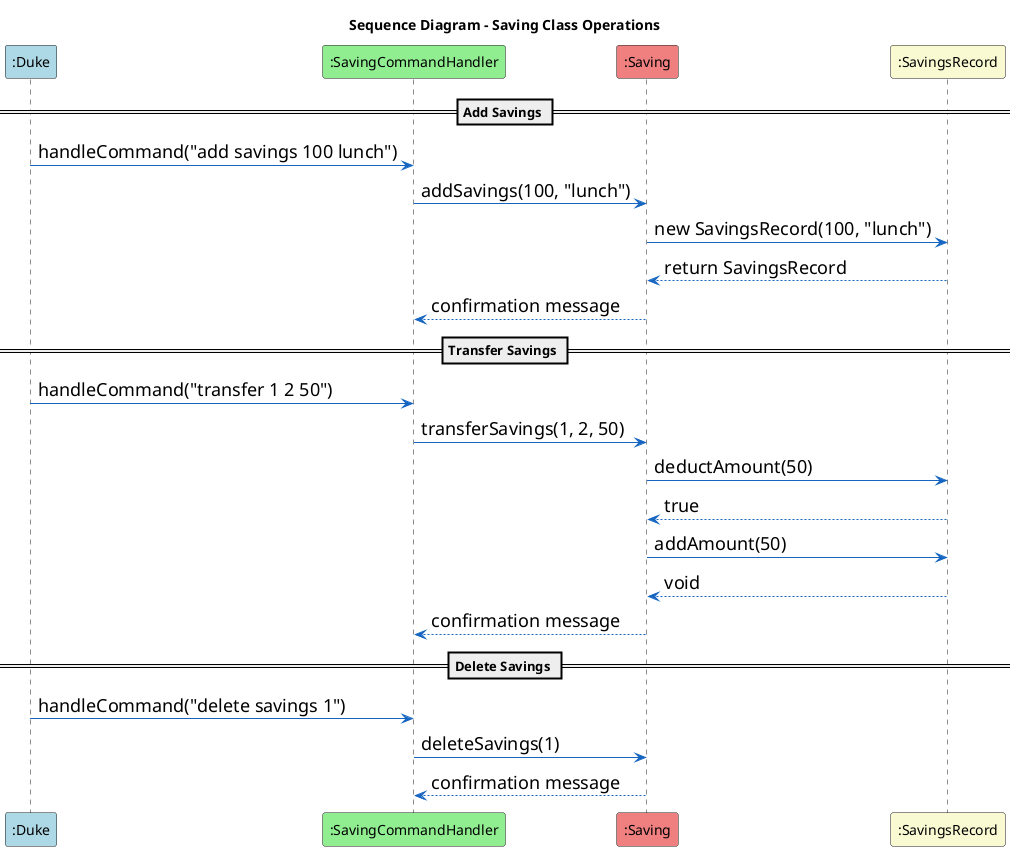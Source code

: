 @startuml
title Sequence Diagram - Saving Class Operations

' Custom Styles
skinparam classAttributeIconSize 0
skinparam classFontStyle bold
skinparam classBackgroundColor #E3F2FD
skinparam classArrowColor #1565C0
skinparam noteBackgroundColor #FFF9C4
skinparam noteBorderColor #FBC02D
skinparam ArrowFontSize 18

' Participants
participant ":Duke" as Duke #LightBlue
participant ":SavingCommandHandler" as SCH #LightGreen
participant ":Saving" as S #LightCoral
participant ":SavingsRecord" as SR #LightGoldenRodYellow

== Add Savings ==

Duke -> SCH : handleCommand("add savings 100 lunch")
SCH -> S : addSavings(100, "lunch")
S -> SR : new SavingsRecord(100, "lunch")
S <-- SR : return SavingsRecord
SCH <-- S : confirmation message

== Transfer Savings ==

Duke -> SCH : handleCommand("transfer 1 2 50")
SCH -> S : transferSavings(1, 2, 50)
S -> SR : deductAmount(50)
SR --> S : true
S -> SR : addAmount(50)
SR --> S : void
SCH <-- S : confirmation message

== Delete Savings ==

Duke -> SCH : handleCommand("delete savings 1")
SCH -> S : deleteSavings(1)
SCH <-- S : confirmation message

@enduml
